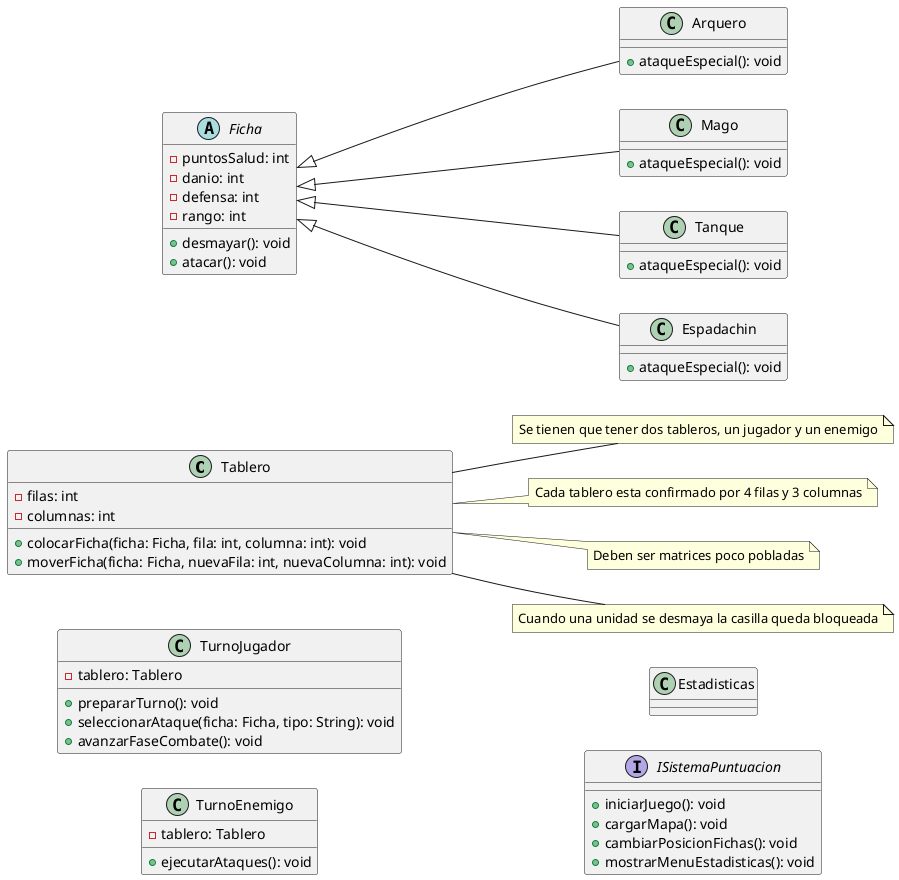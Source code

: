 @startuml

left to right direction

class Tablero{
    - filas: int
    - columnas: int
    + colocarFicha(ficha: Ficha, fila: int, columna: int): void
    + moverFicha(ficha: Ficha, nuevaFila: int, nuevaColumna: int): void
}

abstract Ficha{
    - puntosSalud: int
    - danio: int
    - defensa: int
    - rango: int
    + desmayar(): void
    + atacar(): void
}

class Arquero{
    +ataqueEspecial(): void
}

class Mago{
    +ataqueEspecial(): void
}

class Tanque{
    +ataqueEspecial(): void
}

class Espadachin{
    +ataqueEspecial(): void
}

class TurnoJugador{
    - tablero: Tablero
    + prepararTurno(): void
    + seleccionarAtaque(ficha: Ficha, tipo: String): void
    + avanzarFaseCombate(): void
}

class TurnoEnemigo{
    - tablero: Tablero
    + ejecutarAtaques(): void
}


class Estadisticas{


}

interface ISistemaPuntuacion{
    + iniciarJuego(): void
    + cargarMapa(): void
    + cambiarPosicionFichas(): void
    + mostrarMenuEstadisticas(): void
}

'Notas
note "Se tienen que tener dos tableros, un jugador y un enemigo" as N1
note "Cada tablero esta confirmado por 4 filas y 3 columnas" as N2
note "Deben ser matrices poco pobladas" as N3
note "Cuando una unidad se desmaya la casilla queda bloqueada" as N4

'Relaciones de notas
Tablero -- N1
Tablero -- N2
Tablero -- N3
Tablero -- N4

'Relaciones
Ficha <|-- Arquero
Ficha <|-- Mago
Ficha <|-- Tanque
Ficha <|-- Espadachin


@enduml